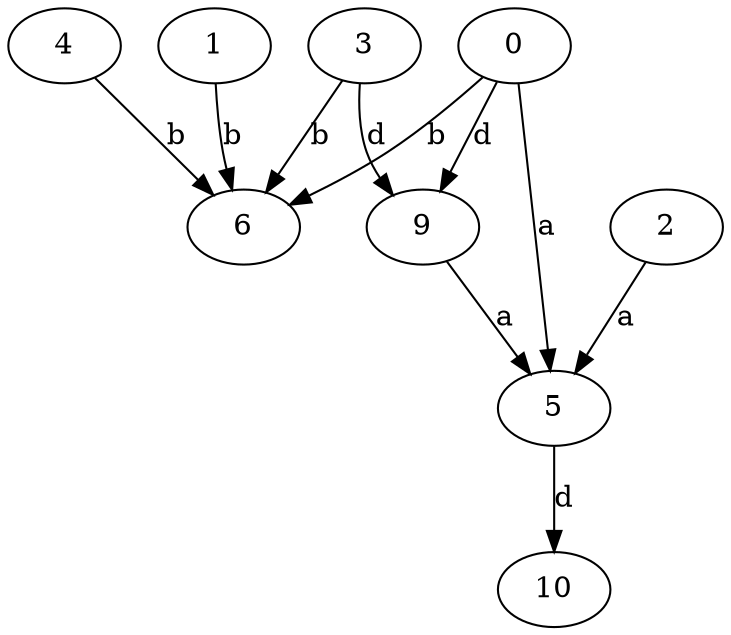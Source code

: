 strict digraph  {
4;
5;
6;
0;
1;
9;
2;
10;
3;
4 -> 6  [label=b];
5 -> 10  [label=d];
0 -> 5  [label=a];
0 -> 6  [label=b];
0 -> 9  [label=d];
1 -> 6  [label=b];
9 -> 5  [label=a];
2 -> 5  [label=a];
3 -> 6  [label=b];
3 -> 9  [label=d];
}
